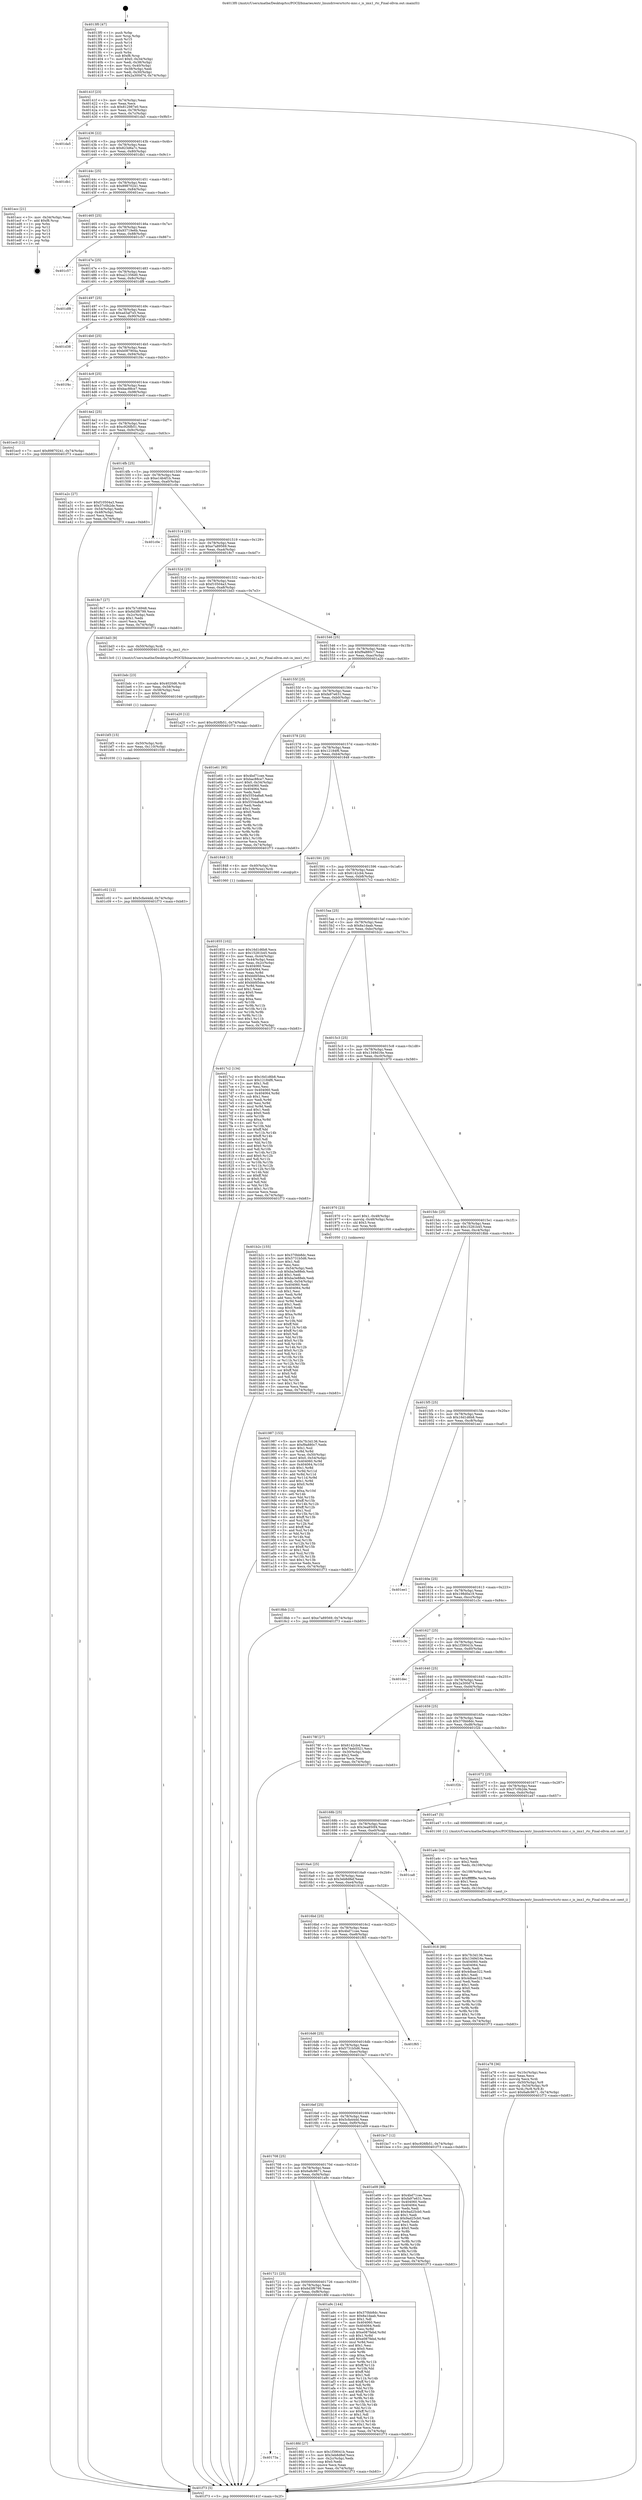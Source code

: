 digraph "0x4013f0" {
  label = "0x4013f0 (/mnt/c/Users/mathe/Desktop/tcc/POCII/binaries/extr_linuxdriversrtcrtc-mxc.c_is_imx1_rtc_Final-ollvm.out::main(0))"
  labelloc = "t"
  node[shape=record]

  Entry [label="",width=0.3,height=0.3,shape=circle,fillcolor=black,style=filled]
  "0x40141f" [label="{
     0x40141f [23]\l
     | [instrs]\l
     &nbsp;&nbsp;0x40141f \<+3\>: mov -0x74(%rbp),%eax\l
     &nbsp;&nbsp;0x401422 \<+2\>: mov %eax,%ecx\l
     &nbsp;&nbsp;0x401424 \<+6\>: sub $0x812987e0,%ecx\l
     &nbsp;&nbsp;0x40142a \<+3\>: mov %eax,-0x78(%rbp)\l
     &nbsp;&nbsp;0x40142d \<+3\>: mov %ecx,-0x7c(%rbp)\l
     &nbsp;&nbsp;0x401430 \<+6\>: je 0000000000401da5 \<main+0x9b5\>\l
  }"]
  "0x401da5" [label="{
     0x401da5\l
  }", style=dashed]
  "0x401436" [label="{
     0x401436 [22]\l
     | [instrs]\l
     &nbsp;&nbsp;0x401436 \<+5\>: jmp 000000000040143b \<main+0x4b\>\l
     &nbsp;&nbsp;0x40143b \<+3\>: mov -0x78(%rbp),%eax\l
     &nbsp;&nbsp;0x40143e \<+5\>: sub $0x823d6a7c,%eax\l
     &nbsp;&nbsp;0x401443 \<+3\>: mov %eax,-0x80(%rbp)\l
     &nbsp;&nbsp;0x401446 \<+6\>: je 0000000000401db1 \<main+0x9c1\>\l
  }"]
  Exit [label="",width=0.3,height=0.3,shape=circle,fillcolor=black,style=filled,peripheries=2]
  "0x401db1" [label="{
     0x401db1\l
  }", style=dashed]
  "0x40144c" [label="{
     0x40144c [25]\l
     | [instrs]\l
     &nbsp;&nbsp;0x40144c \<+5\>: jmp 0000000000401451 \<main+0x61\>\l
     &nbsp;&nbsp;0x401451 \<+3\>: mov -0x78(%rbp),%eax\l
     &nbsp;&nbsp;0x401454 \<+5\>: sub $0x89870241,%eax\l
     &nbsp;&nbsp;0x401459 \<+6\>: mov %eax,-0x84(%rbp)\l
     &nbsp;&nbsp;0x40145f \<+6\>: je 0000000000401ecc \<main+0xadc\>\l
  }"]
  "0x401c02" [label="{
     0x401c02 [12]\l
     | [instrs]\l
     &nbsp;&nbsp;0x401c02 \<+7\>: movl $0x5cfa44dd,-0x74(%rbp)\l
     &nbsp;&nbsp;0x401c09 \<+5\>: jmp 0000000000401f73 \<main+0xb83\>\l
  }"]
  "0x401ecc" [label="{
     0x401ecc [21]\l
     | [instrs]\l
     &nbsp;&nbsp;0x401ecc \<+3\>: mov -0x34(%rbp),%eax\l
     &nbsp;&nbsp;0x401ecf \<+7\>: add $0xf8,%rsp\l
     &nbsp;&nbsp;0x401ed6 \<+1\>: pop %rbx\l
     &nbsp;&nbsp;0x401ed7 \<+2\>: pop %r12\l
     &nbsp;&nbsp;0x401ed9 \<+2\>: pop %r13\l
     &nbsp;&nbsp;0x401edb \<+2\>: pop %r14\l
     &nbsp;&nbsp;0x401edd \<+2\>: pop %r15\l
     &nbsp;&nbsp;0x401edf \<+1\>: pop %rbp\l
     &nbsp;&nbsp;0x401ee0 \<+1\>: ret\l
  }"]
  "0x401465" [label="{
     0x401465 [25]\l
     | [instrs]\l
     &nbsp;&nbsp;0x401465 \<+5\>: jmp 000000000040146a \<main+0x7a\>\l
     &nbsp;&nbsp;0x40146a \<+3\>: mov -0x78(%rbp),%eax\l
     &nbsp;&nbsp;0x40146d \<+5\>: sub $0x93719e6b,%eax\l
     &nbsp;&nbsp;0x401472 \<+6\>: mov %eax,-0x88(%rbp)\l
     &nbsp;&nbsp;0x401478 \<+6\>: je 0000000000401c57 \<main+0x867\>\l
  }"]
  "0x401bf3" [label="{
     0x401bf3 [15]\l
     | [instrs]\l
     &nbsp;&nbsp;0x401bf3 \<+4\>: mov -0x50(%rbp),%rdi\l
     &nbsp;&nbsp;0x401bf7 \<+6\>: mov %eax,-0x110(%rbp)\l
     &nbsp;&nbsp;0x401bfd \<+5\>: call 0000000000401030 \<free@plt\>\l
     | [calls]\l
     &nbsp;&nbsp;0x401030 \{1\} (unknown)\l
  }"]
  "0x401c57" [label="{
     0x401c57\l
  }", style=dashed]
  "0x40147e" [label="{
     0x40147e [25]\l
     | [instrs]\l
     &nbsp;&nbsp;0x40147e \<+5\>: jmp 0000000000401483 \<main+0x93\>\l
     &nbsp;&nbsp;0x401483 \<+3\>: mov -0x78(%rbp),%eax\l
     &nbsp;&nbsp;0x401486 \<+5\>: sub $0xa21356d0,%eax\l
     &nbsp;&nbsp;0x40148b \<+6\>: mov %eax,-0x8c(%rbp)\l
     &nbsp;&nbsp;0x401491 \<+6\>: je 0000000000401df8 \<main+0xa08\>\l
  }"]
  "0x401bdc" [label="{
     0x401bdc [23]\l
     | [instrs]\l
     &nbsp;&nbsp;0x401bdc \<+10\>: movabs $0x4020d6,%rdi\l
     &nbsp;&nbsp;0x401be6 \<+3\>: mov %eax,-0x58(%rbp)\l
     &nbsp;&nbsp;0x401be9 \<+3\>: mov -0x58(%rbp),%esi\l
     &nbsp;&nbsp;0x401bec \<+2\>: mov $0x0,%al\l
     &nbsp;&nbsp;0x401bee \<+5\>: call 0000000000401040 \<printf@plt\>\l
     | [calls]\l
     &nbsp;&nbsp;0x401040 \{1\} (unknown)\l
  }"]
  "0x401df8" [label="{
     0x401df8\l
  }", style=dashed]
  "0x401497" [label="{
     0x401497 [25]\l
     | [instrs]\l
     &nbsp;&nbsp;0x401497 \<+5\>: jmp 000000000040149c \<main+0xac\>\l
     &nbsp;&nbsp;0x40149c \<+3\>: mov -0x78(%rbp),%eax\l
     &nbsp;&nbsp;0x40149f \<+5\>: sub $0xad3af7e5,%eax\l
     &nbsp;&nbsp;0x4014a4 \<+6\>: mov %eax,-0x90(%rbp)\l
     &nbsp;&nbsp;0x4014aa \<+6\>: je 0000000000401d38 \<main+0x948\>\l
  }"]
  "0x401a78" [label="{
     0x401a78 [36]\l
     | [instrs]\l
     &nbsp;&nbsp;0x401a78 \<+6\>: mov -0x10c(%rbp),%ecx\l
     &nbsp;&nbsp;0x401a7e \<+3\>: imul %eax,%ecx\l
     &nbsp;&nbsp;0x401a81 \<+3\>: movslq %ecx,%rdi\l
     &nbsp;&nbsp;0x401a84 \<+4\>: mov -0x50(%rbp),%r8\l
     &nbsp;&nbsp;0x401a88 \<+4\>: movslq -0x54(%rbp),%r9\l
     &nbsp;&nbsp;0x401a8c \<+4\>: mov %rdi,(%r8,%r9,8)\l
     &nbsp;&nbsp;0x401a90 \<+7\>: movl $0x6a8c9671,-0x74(%rbp)\l
     &nbsp;&nbsp;0x401a97 \<+5\>: jmp 0000000000401f73 \<main+0xb83\>\l
  }"]
  "0x401d38" [label="{
     0x401d38\l
  }", style=dashed]
  "0x4014b0" [label="{
     0x4014b0 [25]\l
     | [instrs]\l
     &nbsp;&nbsp;0x4014b0 \<+5\>: jmp 00000000004014b5 \<main+0xc5\>\l
     &nbsp;&nbsp;0x4014b5 \<+3\>: mov -0x78(%rbp),%eax\l
     &nbsp;&nbsp;0x4014b8 \<+5\>: sub $0xb087904a,%eax\l
     &nbsp;&nbsp;0x4014bd \<+6\>: mov %eax,-0x94(%rbp)\l
     &nbsp;&nbsp;0x4014c3 \<+6\>: je 0000000000401f4c \<main+0xb5c\>\l
  }"]
  "0x401a4c" [label="{
     0x401a4c [44]\l
     | [instrs]\l
     &nbsp;&nbsp;0x401a4c \<+2\>: xor %ecx,%ecx\l
     &nbsp;&nbsp;0x401a4e \<+5\>: mov $0x2,%edx\l
     &nbsp;&nbsp;0x401a53 \<+6\>: mov %edx,-0x108(%rbp)\l
     &nbsp;&nbsp;0x401a59 \<+1\>: cltd\l
     &nbsp;&nbsp;0x401a5a \<+6\>: mov -0x108(%rbp),%esi\l
     &nbsp;&nbsp;0x401a60 \<+2\>: idiv %esi\l
     &nbsp;&nbsp;0x401a62 \<+6\>: imul $0xfffffffe,%edx,%edx\l
     &nbsp;&nbsp;0x401a68 \<+3\>: sub $0x1,%ecx\l
     &nbsp;&nbsp;0x401a6b \<+2\>: sub %ecx,%edx\l
     &nbsp;&nbsp;0x401a6d \<+6\>: mov %edx,-0x10c(%rbp)\l
     &nbsp;&nbsp;0x401a73 \<+5\>: call 0000000000401160 \<next_i\>\l
     | [calls]\l
     &nbsp;&nbsp;0x401160 \{1\} (/mnt/c/Users/mathe/Desktop/tcc/POCII/binaries/extr_linuxdriversrtcrtc-mxc.c_is_imx1_rtc_Final-ollvm.out::next_i)\l
  }"]
  "0x401f4c" [label="{
     0x401f4c\l
  }", style=dashed]
  "0x4014c9" [label="{
     0x4014c9 [25]\l
     | [instrs]\l
     &nbsp;&nbsp;0x4014c9 \<+5\>: jmp 00000000004014ce \<main+0xde\>\l
     &nbsp;&nbsp;0x4014ce \<+3\>: mov -0x78(%rbp),%eax\l
     &nbsp;&nbsp;0x4014d1 \<+5\>: sub $0xbac88ce7,%eax\l
     &nbsp;&nbsp;0x4014d6 \<+6\>: mov %eax,-0x98(%rbp)\l
     &nbsp;&nbsp;0x4014dc \<+6\>: je 0000000000401ec0 \<main+0xad0\>\l
  }"]
  "0x401987" [label="{
     0x401987 [153]\l
     | [instrs]\l
     &nbsp;&nbsp;0x401987 \<+5\>: mov $0x7fc3d136,%ecx\l
     &nbsp;&nbsp;0x40198c \<+5\>: mov $0xf9a880c7,%edx\l
     &nbsp;&nbsp;0x401991 \<+3\>: mov $0x1,%sil\l
     &nbsp;&nbsp;0x401994 \<+3\>: xor %r8d,%r8d\l
     &nbsp;&nbsp;0x401997 \<+4\>: mov %rax,-0x50(%rbp)\l
     &nbsp;&nbsp;0x40199b \<+7\>: movl $0x0,-0x54(%rbp)\l
     &nbsp;&nbsp;0x4019a2 \<+8\>: mov 0x404060,%r9d\l
     &nbsp;&nbsp;0x4019aa \<+8\>: mov 0x404064,%r10d\l
     &nbsp;&nbsp;0x4019b2 \<+4\>: sub $0x1,%r8d\l
     &nbsp;&nbsp;0x4019b6 \<+3\>: mov %r9d,%r11d\l
     &nbsp;&nbsp;0x4019b9 \<+3\>: add %r8d,%r11d\l
     &nbsp;&nbsp;0x4019bc \<+4\>: imul %r11d,%r9d\l
     &nbsp;&nbsp;0x4019c0 \<+4\>: and $0x1,%r9d\l
     &nbsp;&nbsp;0x4019c4 \<+4\>: cmp $0x0,%r9d\l
     &nbsp;&nbsp;0x4019c8 \<+3\>: sete %bl\l
     &nbsp;&nbsp;0x4019cb \<+4\>: cmp $0xa,%r10d\l
     &nbsp;&nbsp;0x4019cf \<+4\>: setl %r14b\l
     &nbsp;&nbsp;0x4019d3 \<+3\>: mov %bl,%r15b\l
     &nbsp;&nbsp;0x4019d6 \<+4\>: xor $0xff,%r15b\l
     &nbsp;&nbsp;0x4019da \<+3\>: mov %r14b,%r12b\l
     &nbsp;&nbsp;0x4019dd \<+4\>: xor $0xff,%r12b\l
     &nbsp;&nbsp;0x4019e1 \<+4\>: xor $0x1,%sil\l
     &nbsp;&nbsp;0x4019e5 \<+3\>: mov %r15b,%r13b\l
     &nbsp;&nbsp;0x4019e8 \<+4\>: and $0xff,%r13b\l
     &nbsp;&nbsp;0x4019ec \<+3\>: and %sil,%bl\l
     &nbsp;&nbsp;0x4019ef \<+3\>: mov %r12b,%al\l
     &nbsp;&nbsp;0x4019f2 \<+2\>: and $0xff,%al\l
     &nbsp;&nbsp;0x4019f4 \<+3\>: and %sil,%r14b\l
     &nbsp;&nbsp;0x4019f7 \<+3\>: or %bl,%r13b\l
     &nbsp;&nbsp;0x4019fa \<+3\>: or %r14b,%al\l
     &nbsp;&nbsp;0x4019fd \<+3\>: xor %al,%r13b\l
     &nbsp;&nbsp;0x401a00 \<+3\>: or %r12b,%r15b\l
     &nbsp;&nbsp;0x401a03 \<+4\>: xor $0xff,%r15b\l
     &nbsp;&nbsp;0x401a07 \<+4\>: or $0x1,%sil\l
     &nbsp;&nbsp;0x401a0b \<+3\>: and %sil,%r15b\l
     &nbsp;&nbsp;0x401a0e \<+3\>: or %r15b,%r13b\l
     &nbsp;&nbsp;0x401a11 \<+4\>: test $0x1,%r13b\l
     &nbsp;&nbsp;0x401a15 \<+3\>: cmovne %edx,%ecx\l
     &nbsp;&nbsp;0x401a18 \<+3\>: mov %ecx,-0x74(%rbp)\l
     &nbsp;&nbsp;0x401a1b \<+5\>: jmp 0000000000401f73 \<main+0xb83\>\l
  }"]
  "0x401ec0" [label="{
     0x401ec0 [12]\l
     | [instrs]\l
     &nbsp;&nbsp;0x401ec0 \<+7\>: movl $0x89870241,-0x74(%rbp)\l
     &nbsp;&nbsp;0x401ec7 \<+5\>: jmp 0000000000401f73 \<main+0xb83\>\l
  }"]
  "0x4014e2" [label="{
     0x4014e2 [25]\l
     | [instrs]\l
     &nbsp;&nbsp;0x4014e2 \<+5\>: jmp 00000000004014e7 \<main+0xf7\>\l
     &nbsp;&nbsp;0x4014e7 \<+3\>: mov -0x78(%rbp),%eax\l
     &nbsp;&nbsp;0x4014ea \<+5\>: sub $0xc926fb51,%eax\l
     &nbsp;&nbsp;0x4014ef \<+6\>: mov %eax,-0x9c(%rbp)\l
     &nbsp;&nbsp;0x4014f5 \<+6\>: je 0000000000401a2c \<main+0x63c\>\l
  }"]
  "0x40173a" [label="{
     0x40173a\l
  }", style=dashed]
  "0x401a2c" [label="{
     0x401a2c [27]\l
     | [instrs]\l
     &nbsp;&nbsp;0x401a2c \<+5\>: mov $0xf10504a3,%eax\l
     &nbsp;&nbsp;0x401a31 \<+5\>: mov $0x37c0b2de,%ecx\l
     &nbsp;&nbsp;0x401a36 \<+3\>: mov -0x54(%rbp),%edx\l
     &nbsp;&nbsp;0x401a39 \<+3\>: cmp -0x48(%rbp),%edx\l
     &nbsp;&nbsp;0x401a3c \<+3\>: cmovl %ecx,%eax\l
     &nbsp;&nbsp;0x401a3f \<+3\>: mov %eax,-0x74(%rbp)\l
     &nbsp;&nbsp;0x401a42 \<+5\>: jmp 0000000000401f73 \<main+0xb83\>\l
  }"]
  "0x4014fb" [label="{
     0x4014fb [25]\l
     | [instrs]\l
     &nbsp;&nbsp;0x4014fb \<+5\>: jmp 0000000000401500 \<main+0x110\>\l
     &nbsp;&nbsp;0x401500 \<+3\>: mov -0x78(%rbp),%eax\l
     &nbsp;&nbsp;0x401503 \<+5\>: sub $0xe14b4f1b,%eax\l
     &nbsp;&nbsp;0x401508 \<+6\>: mov %eax,-0xa0(%rbp)\l
     &nbsp;&nbsp;0x40150e \<+6\>: je 0000000000401c0e \<main+0x81e\>\l
  }"]
  "0x4018fd" [label="{
     0x4018fd [27]\l
     | [instrs]\l
     &nbsp;&nbsp;0x4018fd \<+5\>: mov $0x1f39041b,%eax\l
     &nbsp;&nbsp;0x401902 \<+5\>: mov $0x3eb8d8ef,%ecx\l
     &nbsp;&nbsp;0x401907 \<+3\>: mov -0x2c(%rbp),%edx\l
     &nbsp;&nbsp;0x40190a \<+3\>: cmp $0x0,%edx\l
     &nbsp;&nbsp;0x40190d \<+3\>: cmove %ecx,%eax\l
     &nbsp;&nbsp;0x401910 \<+3\>: mov %eax,-0x74(%rbp)\l
     &nbsp;&nbsp;0x401913 \<+5\>: jmp 0000000000401f73 \<main+0xb83\>\l
  }"]
  "0x401c0e" [label="{
     0x401c0e\l
  }", style=dashed]
  "0x401514" [label="{
     0x401514 [25]\l
     | [instrs]\l
     &nbsp;&nbsp;0x401514 \<+5\>: jmp 0000000000401519 \<main+0x129\>\l
     &nbsp;&nbsp;0x401519 \<+3\>: mov -0x78(%rbp),%eax\l
     &nbsp;&nbsp;0x40151c \<+5\>: sub $0xe7a89569,%eax\l
     &nbsp;&nbsp;0x401521 \<+6\>: mov %eax,-0xa4(%rbp)\l
     &nbsp;&nbsp;0x401527 \<+6\>: je 00000000004018c7 \<main+0x4d7\>\l
  }"]
  "0x401721" [label="{
     0x401721 [25]\l
     | [instrs]\l
     &nbsp;&nbsp;0x401721 \<+5\>: jmp 0000000000401726 \<main+0x336\>\l
     &nbsp;&nbsp;0x401726 \<+3\>: mov -0x78(%rbp),%eax\l
     &nbsp;&nbsp;0x401729 \<+5\>: sub $0x6d3f6799,%eax\l
     &nbsp;&nbsp;0x40172e \<+6\>: mov %eax,-0xf8(%rbp)\l
     &nbsp;&nbsp;0x401734 \<+6\>: je 00000000004018fd \<main+0x50d\>\l
  }"]
  "0x4018c7" [label="{
     0x4018c7 [27]\l
     | [instrs]\l
     &nbsp;&nbsp;0x4018c7 \<+5\>: mov $0x7b7c6948,%eax\l
     &nbsp;&nbsp;0x4018cc \<+5\>: mov $0x6d3f6799,%ecx\l
     &nbsp;&nbsp;0x4018d1 \<+3\>: mov -0x2c(%rbp),%edx\l
     &nbsp;&nbsp;0x4018d4 \<+3\>: cmp $0x1,%edx\l
     &nbsp;&nbsp;0x4018d7 \<+3\>: cmovl %ecx,%eax\l
     &nbsp;&nbsp;0x4018da \<+3\>: mov %eax,-0x74(%rbp)\l
     &nbsp;&nbsp;0x4018dd \<+5\>: jmp 0000000000401f73 \<main+0xb83\>\l
  }"]
  "0x40152d" [label="{
     0x40152d [25]\l
     | [instrs]\l
     &nbsp;&nbsp;0x40152d \<+5\>: jmp 0000000000401532 \<main+0x142\>\l
     &nbsp;&nbsp;0x401532 \<+3\>: mov -0x78(%rbp),%eax\l
     &nbsp;&nbsp;0x401535 \<+5\>: sub $0xf10504a3,%eax\l
     &nbsp;&nbsp;0x40153a \<+6\>: mov %eax,-0xa8(%rbp)\l
     &nbsp;&nbsp;0x401540 \<+6\>: je 0000000000401bd3 \<main+0x7e3\>\l
  }"]
  "0x401a9c" [label="{
     0x401a9c [144]\l
     | [instrs]\l
     &nbsp;&nbsp;0x401a9c \<+5\>: mov $0x370bb8dc,%eax\l
     &nbsp;&nbsp;0x401aa1 \<+5\>: mov $0x8a1daab,%ecx\l
     &nbsp;&nbsp;0x401aa6 \<+2\>: mov $0x1,%dl\l
     &nbsp;&nbsp;0x401aa8 \<+7\>: mov 0x404060,%esi\l
     &nbsp;&nbsp;0x401aaf \<+7\>: mov 0x404064,%edi\l
     &nbsp;&nbsp;0x401ab6 \<+3\>: mov %esi,%r8d\l
     &nbsp;&nbsp;0x401ab9 \<+7\>: sub $0xe087febd,%r8d\l
     &nbsp;&nbsp;0x401ac0 \<+4\>: sub $0x1,%r8d\l
     &nbsp;&nbsp;0x401ac4 \<+7\>: add $0xe087febd,%r8d\l
     &nbsp;&nbsp;0x401acb \<+4\>: imul %r8d,%esi\l
     &nbsp;&nbsp;0x401acf \<+3\>: and $0x1,%esi\l
     &nbsp;&nbsp;0x401ad2 \<+3\>: cmp $0x0,%esi\l
     &nbsp;&nbsp;0x401ad5 \<+4\>: sete %r9b\l
     &nbsp;&nbsp;0x401ad9 \<+3\>: cmp $0xa,%edi\l
     &nbsp;&nbsp;0x401adc \<+4\>: setl %r10b\l
     &nbsp;&nbsp;0x401ae0 \<+3\>: mov %r9b,%r11b\l
     &nbsp;&nbsp;0x401ae3 \<+4\>: xor $0xff,%r11b\l
     &nbsp;&nbsp;0x401ae7 \<+3\>: mov %r10b,%bl\l
     &nbsp;&nbsp;0x401aea \<+3\>: xor $0xff,%bl\l
     &nbsp;&nbsp;0x401aed \<+3\>: xor $0x1,%dl\l
     &nbsp;&nbsp;0x401af0 \<+3\>: mov %r11b,%r14b\l
     &nbsp;&nbsp;0x401af3 \<+4\>: and $0xff,%r14b\l
     &nbsp;&nbsp;0x401af7 \<+3\>: and %dl,%r9b\l
     &nbsp;&nbsp;0x401afa \<+3\>: mov %bl,%r15b\l
     &nbsp;&nbsp;0x401afd \<+4\>: and $0xff,%r15b\l
     &nbsp;&nbsp;0x401b01 \<+3\>: and %dl,%r10b\l
     &nbsp;&nbsp;0x401b04 \<+3\>: or %r9b,%r14b\l
     &nbsp;&nbsp;0x401b07 \<+3\>: or %r10b,%r15b\l
     &nbsp;&nbsp;0x401b0a \<+3\>: xor %r15b,%r14b\l
     &nbsp;&nbsp;0x401b0d \<+3\>: or %bl,%r11b\l
     &nbsp;&nbsp;0x401b10 \<+4\>: xor $0xff,%r11b\l
     &nbsp;&nbsp;0x401b14 \<+3\>: or $0x1,%dl\l
     &nbsp;&nbsp;0x401b17 \<+3\>: and %dl,%r11b\l
     &nbsp;&nbsp;0x401b1a \<+3\>: or %r11b,%r14b\l
     &nbsp;&nbsp;0x401b1d \<+4\>: test $0x1,%r14b\l
     &nbsp;&nbsp;0x401b21 \<+3\>: cmovne %ecx,%eax\l
     &nbsp;&nbsp;0x401b24 \<+3\>: mov %eax,-0x74(%rbp)\l
     &nbsp;&nbsp;0x401b27 \<+5\>: jmp 0000000000401f73 \<main+0xb83\>\l
  }"]
  "0x401bd3" [label="{
     0x401bd3 [9]\l
     | [instrs]\l
     &nbsp;&nbsp;0x401bd3 \<+4\>: mov -0x50(%rbp),%rdi\l
     &nbsp;&nbsp;0x401bd7 \<+5\>: call 00000000004013c0 \<is_imx1_rtc\>\l
     | [calls]\l
     &nbsp;&nbsp;0x4013c0 \{1\} (/mnt/c/Users/mathe/Desktop/tcc/POCII/binaries/extr_linuxdriversrtcrtc-mxc.c_is_imx1_rtc_Final-ollvm.out::is_imx1_rtc)\l
  }"]
  "0x401546" [label="{
     0x401546 [25]\l
     | [instrs]\l
     &nbsp;&nbsp;0x401546 \<+5\>: jmp 000000000040154b \<main+0x15b\>\l
     &nbsp;&nbsp;0x40154b \<+3\>: mov -0x78(%rbp),%eax\l
     &nbsp;&nbsp;0x40154e \<+5\>: sub $0xf9a880c7,%eax\l
     &nbsp;&nbsp;0x401553 \<+6\>: mov %eax,-0xac(%rbp)\l
     &nbsp;&nbsp;0x401559 \<+6\>: je 0000000000401a20 \<main+0x630\>\l
  }"]
  "0x401708" [label="{
     0x401708 [25]\l
     | [instrs]\l
     &nbsp;&nbsp;0x401708 \<+5\>: jmp 000000000040170d \<main+0x31d\>\l
     &nbsp;&nbsp;0x40170d \<+3\>: mov -0x78(%rbp),%eax\l
     &nbsp;&nbsp;0x401710 \<+5\>: sub $0x6a8c9671,%eax\l
     &nbsp;&nbsp;0x401715 \<+6\>: mov %eax,-0xf4(%rbp)\l
     &nbsp;&nbsp;0x40171b \<+6\>: je 0000000000401a9c \<main+0x6ac\>\l
  }"]
  "0x401a20" [label="{
     0x401a20 [12]\l
     | [instrs]\l
     &nbsp;&nbsp;0x401a20 \<+7\>: movl $0xc926fb51,-0x74(%rbp)\l
     &nbsp;&nbsp;0x401a27 \<+5\>: jmp 0000000000401f73 \<main+0xb83\>\l
  }"]
  "0x40155f" [label="{
     0x40155f [25]\l
     | [instrs]\l
     &nbsp;&nbsp;0x40155f \<+5\>: jmp 0000000000401564 \<main+0x174\>\l
     &nbsp;&nbsp;0x401564 \<+3\>: mov -0x78(%rbp),%eax\l
     &nbsp;&nbsp;0x401567 \<+5\>: sub $0xfa97e631,%eax\l
     &nbsp;&nbsp;0x40156c \<+6\>: mov %eax,-0xb0(%rbp)\l
     &nbsp;&nbsp;0x401572 \<+6\>: je 0000000000401e61 \<main+0xa71\>\l
  }"]
  "0x401e09" [label="{
     0x401e09 [88]\l
     | [instrs]\l
     &nbsp;&nbsp;0x401e09 \<+5\>: mov $0x4bd71cee,%eax\l
     &nbsp;&nbsp;0x401e0e \<+5\>: mov $0xfa97e631,%ecx\l
     &nbsp;&nbsp;0x401e13 \<+7\>: mov 0x404060,%edx\l
     &nbsp;&nbsp;0x401e1a \<+7\>: mov 0x404064,%esi\l
     &nbsp;&nbsp;0x401e21 \<+2\>: mov %edx,%edi\l
     &nbsp;&nbsp;0x401e23 \<+6\>: add $0x9ad25cb0,%edi\l
     &nbsp;&nbsp;0x401e29 \<+3\>: sub $0x1,%edi\l
     &nbsp;&nbsp;0x401e2c \<+6\>: sub $0x9ad25cb0,%edi\l
     &nbsp;&nbsp;0x401e32 \<+3\>: imul %edi,%edx\l
     &nbsp;&nbsp;0x401e35 \<+3\>: and $0x1,%edx\l
     &nbsp;&nbsp;0x401e38 \<+3\>: cmp $0x0,%edx\l
     &nbsp;&nbsp;0x401e3b \<+4\>: sete %r8b\l
     &nbsp;&nbsp;0x401e3f \<+3\>: cmp $0xa,%esi\l
     &nbsp;&nbsp;0x401e42 \<+4\>: setl %r9b\l
     &nbsp;&nbsp;0x401e46 \<+3\>: mov %r8b,%r10b\l
     &nbsp;&nbsp;0x401e49 \<+3\>: and %r9b,%r10b\l
     &nbsp;&nbsp;0x401e4c \<+3\>: xor %r9b,%r8b\l
     &nbsp;&nbsp;0x401e4f \<+3\>: or %r8b,%r10b\l
     &nbsp;&nbsp;0x401e52 \<+4\>: test $0x1,%r10b\l
     &nbsp;&nbsp;0x401e56 \<+3\>: cmovne %ecx,%eax\l
     &nbsp;&nbsp;0x401e59 \<+3\>: mov %eax,-0x74(%rbp)\l
     &nbsp;&nbsp;0x401e5c \<+5\>: jmp 0000000000401f73 \<main+0xb83\>\l
  }"]
  "0x401e61" [label="{
     0x401e61 [95]\l
     | [instrs]\l
     &nbsp;&nbsp;0x401e61 \<+5\>: mov $0x4bd71cee,%eax\l
     &nbsp;&nbsp;0x401e66 \<+5\>: mov $0xbac88ce7,%ecx\l
     &nbsp;&nbsp;0x401e6b \<+7\>: movl $0x0,-0x34(%rbp)\l
     &nbsp;&nbsp;0x401e72 \<+7\>: mov 0x404060,%edx\l
     &nbsp;&nbsp;0x401e79 \<+7\>: mov 0x404064,%esi\l
     &nbsp;&nbsp;0x401e80 \<+2\>: mov %edx,%edi\l
     &nbsp;&nbsp;0x401e82 \<+6\>: add $0x5554a8a8,%edi\l
     &nbsp;&nbsp;0x401e88 \<+3\>: sub $0x1,%edi\l
     &nbsp;&nbsp;0x401e8b \<+6\>: sub $0x5554a8a8,%edi\l
     &nbsp;&nbsp;0x401e91 \<+3\>: imul %edi,%edx\l
     &nbsp;&nbsp;0x401e94 \<+3\>: and $0x1,%edx\l
     &nbsp;&nbsp;0x401e97 \<+3\>: cmp $0x0,%edx\l
     &nbsp;&nbsp;0x401e9a \<+4\>: sete %r8b\l
     &nbsp;&nbsp;0x401e9e \<+3\>: cmp $0xa,%esi\l
     &nbsp;&nbsp;0x401ea1 \<+4\>: setl %r9b\l
     &nbsp;&nbsp;0x401ea5 \<+3\>: mov %r8b,%r10b\l
     &nbsp;&nbsp;0x401ea8 \<+3\>: and %r9b,%r10b\l
     &nbsp;&nbsp;0x401eab \<+3\>: xor %r9b,%r8b\l
     &nbsp;&nbsp;0x401eae \<+3\>: or %r8b,%r10b\l
     &nbsp;&nbsp;0x401eb1 \<+4\>: test $0x1,%r10b\l
     &nbsp;&nbsp;0x401eb5 \<+3\>: cmovne %ecx,%eax\l
     &nbsp;&nbsp;0x401eb8 \<+3\>: mov %eax,-0x74(%rbp)\l
     &nbsp;&nbsp;0x401ebb \<+5\>: jmp 0000000000401f73 \<main+0xb83\>\l
  }"]
  "0x401578" [label="{
     0x401578 [25]\l
     | [instrs]\l
     &nbsp;&nbsp;0x401578 \<+5\>: jmp 000000000040157d \<main+0x18d\>\l
     &nbsp;&nbsp;0x40157d \<+3\>: mov -0x78(%rbp),%eax\l
     &nbsp;&nbsp;0x401580 \<+5\>: sub $0x12184f6,%eax\l
     &nbsp;&nbsp;0x401585 \<+6\>: mov %eax,-0xb4(%rbp)\l
     &nbsp;&nbsp;0x40158b \<+6\>: je 0000000000401848 \<main+0x458\>\l
  }"]
  "0x4016ef" [label="{
     0x4016ef [25]\l
     | [instrs]\l
     &nbsp;&nbsp;0x4016ef \<+5\>: jmp 00000000004016f4 \<main+0x304\>\l
     &nbsp;&nbsp;0x4016f4 \<+3\>: mov -0x78(%rbp),%eax\l
     &nbsp;&nbsp;0x4016f7 \<+5\>: sub $0x5cfa44dd,%eax\l
     &nbsp;&nbsp;0x4016fc \<+6\>: mov %eax,-0xf0(%rbp)\l
     &nbsp;&nbsp;0x401702 \<+6\>: je 0000000000401e09 \<main+0xa19\>\l
  }"]
  "0x401848" [label="{
     0x401848 [13]\l
     | [instrs]\l
     &nbsp;&nbsp;0x401848 \<+4\>: mov -0x40(%rbp),%rax\l
     &nbsp;&nbsp;0x40184c \<+4\>: mov 0x8(%rax),%rdi\l
     &nbsp;&nbsp;0x401850 \<+5\>: call 0000000000401060 \<atoi@plt\>\l
     | [calls]\l
     &nbsp;&nbsp;0x401060 \{1\} (unknown)\l
  }"]
  "0x401591" [label="{
     0x401591 [25]\l
     | [instrs]\l
     &nbsp;&nbsp;0x401591 \<+5\>: jmp 0000000000401596 \<main+0x1a6\>\l
     &nbsp;&nbsp;0x401596 \<+3\>: mov -0x78(%rbp),%eax\l
     &nbsp;&nbsp;0x401599 \<+5\>: sub $0x6142cb4,%eax\l
     &nbsp;&nbsp;0x40159e \<+6\>: mov %eax,-0xb8(%rbp)\l
     &nbsp;&nbsp;0x4015a4 \<+6\>: je 00000000004017c2 \<main+0x3d2\>\l
  }"]
  "0x401bc7" [label="{
     0x401bc7 [12]\l
     | [instrs]\l
     &nbsp;&nbsp;0x401bc7 \<+7\>: movl $0xc926fb51,-0x74(%rbp)\l
     &nbsp;&nbsp;0x401bce \<+5\>: jmp 0000000000401f73 \<main+0xb83\>\l
  }"]
  "0x4017c2" [label="{
     0x4017c2 [134]\l
     | [instrs]\l
     &nbsp;&nbsp;0x4017c2 \<+5\>: mov $0x16d1d6b8,%eax\l
     &nbsp;&nbsp;0x4017c7 \<+5\>: mov $0x12184f6,%ecx\l
     &nbsp;&nbsp;0x4017cc \<+2\>: mov $0x1,%dl\l
     &nbsp;&nbsp;0x4017ce \<+2\>: xor %esi,%esi\l
     &nbsp;&nbsp;0x4017d0 \<+7\>: mov 0x404060,%edi\l
     &nbsp;&nbsp;0x4017d7 \<+8\>: mov 0x404064,%r8d\l
     &nbsp;&nbsp;0x4017df \<+3\>: sub $0x1,%esi\l
     &nbsp;&nbsp;0x4017e2 \<+3\>: mov %edi,%r9d\l
     &nbsp;&nbsp;0x4017e5 \<+3\>: add %esi,%r9d\l
     &nbsp;&nbsp;0x4017e8 \<+4\>: imul %r9d,%edi\l
     &nbsp;&nbsp;0x4017ec \<+3\>: and $0x1,%edi\l
     &nbsp;&nbsp;0x4017ef \<+3\>: cmp $0x0,%edi\l
     &nbsp;&nbsp;0x4017f2 \<+4\>: sete %r10b\l
     &nbsp;&nbsp;0x4017f6 \<+4\>: cmp $0xa,%r8d\l
     &nbsp;&nbsp;0x4017fa \<+4\>: setl %r11b\l
     &nbsp;&nbsp;0x4017fe \<+3\>: mov %r10b,%bl\l
     &nbsp;&nbsp;0x401801 \<+3\>: xor $0xff,%bl\l
     &nbsp;&nbsp;0x401804 \<+3\>: mov %r11b,%r14b\l
     &nbsp;&nbsp;0x401807 \<+4\>: xor $0xff,%r14b\l
     &nbsp;&nbsp;0x40180b \<+3\>: xor $0x0,%dl\l
     &nbsp;&nbsp;0x40180e \<+3\>: mov %bl,%r15b\l
     &nbsp;&nbsp;0x401811 \<+4\>: and $0x0,%r15b\l
     &nbsp;&nbsp;0x401815 \<+3\>: and %dl,%r10b\l
     &nbsp;&nbsp;0x401818 \<+3\>: mov %r14b,%r12b\l
     &nbsp;&nbsp;0x40181b \<+4\>: and $0x0,%r12b\l
     &nbsp;&nbsp;0x40181f \<+3\>: and %dl,%r11b\l
     &nbsp;&nbsp;0x401822 \<+3\>: or %r10b,%r15b\l
     &nbsp;&nbsp;0x401825 \<+3\>: or %r11b,%r12b\l
     &nbsp;&nbsp;0x401828 \<+3\>: xor %r12b,%r15b\l
     &nbsp;&nbsp;0x40182b \<+3\>: or %r14b,%bl\l
     &nbsp;&nbsp;0x40182e \<+3\>: xor $0xff,%bl\l
     &nbsp;&nbsp;0x401831 \<+3\>: or $0x0,%dl\l
     &nbsp;&nbsp;0x401834 \<+2\>: and %dl,%bl\l
     &nbsp;&nbsp;0x401836 \<+3\>: or %bl,%r15b\l
     &nbsp;&nbsp;0x401839 \<+4\>: test $0x1,%r15b\l
     &nbsp;&nbsp;0x40183d \<+3\>: cmovne %ecx,%eax\l
     &nbsp;&nbsp;0x401840 \<+3\>: mov %eax,-0x74(%rbp)\l
     &nbsp;&nbsp;0x401843 \<+5\>: jmp 0000000000401f73 \<main+0xb83\>\l
  }"]
  "0x4015aa" [label="{
     0x4015aa [25]\l
     | [instrs]\l
     &nbsp;&nbsp;0x4015aa \<+5\>: jmp 00000000004015af \<main+0x1bf\>\l
     &nbsp;&nbsp;0x4015af \<+3\>: mov -0x78(%rbp),%eax\l
     &nbsp;&nbsp;0x4015b2 \<+5\>: sub $0x8a1daab,%eax\l
     &nbsp;&nbsp;0x4015b7 \<+6\>: mov %eax,-0xbc(%rbp)\l
     &nbsp;&nbsp;0x4015bd \<+6\>: je 0000000000401b2c \<main+0x73c\>\l
  }"]
  "0x4016d6" [label="{
     0x4016d6 [25]\l
     | [instrs]\l
     &nbsp;&nbsp;0x4016d6 \<+5\>: jmp 00000000004016db \<main+0x2eb\>\l
     &nbsp;&nbsp;0x4016db \<+3\>: mov -0x78(%rbp),%eax\l
     &nbsp;&nbsp;0x4016de \<+5\>: sub $0x5731b5d6,%eax\l
     &nbsp;&nbsp;0x4016e3 \<+6\>: mov %eax,-0xec(%rbp)\l
     &nbsp;&nbsp;0x4016e9 \<+6\>: je 0000000000401bc7 \<main+0x7d7\>\l
  }"]
  "0x401b2c" [label="{
     0x401b2c [155]\l
     | [instrs]\l
     &nbsp;&nbsp;0x401b2c \<+5\>: mov $0x370bb8dc,%eax\l
     &nbsp;&nbsp;0x401b31 \<+5\>: mov $0x5731b5d6,%ecx\l
     &nbsp;&nbsp;0x401b36 \<+2\>: mov $0x1,%dl\l
     &nbsp;&nbsp;0x401b38 \<+2\>: xor %esi,%esi\l
     &nbsp;&nbsp;0x401b3a \<+3\>: mov -0x54(%rbp),%edi\l
     &nbsp;&nbsp;0x401b3d \<+6\>: sub $0xba3e88eb,%edi\l
     &nbsp;&nbsp;0x401b43 \<+3\>: add $0x1,%edi\l
     &nbsp;&nbsp;0x401b46 \<+6\>: add $0xba3e88eb,%edi\l
     &nbsp;&nbsp;0x401b4c \<+3\>: mov %edi,-0x54(%rbp)\l
     &nbsp;&nbsp;0x401b4f \<+7\>: mov 0x404060,%edi\l
     &nbsp;&nbsp;0x401b56 \<+8\>: mov 0x404064,%r8d\l
     &nbsp;&nbsp;0x401b5e \<+3\>: sub $0x1,%esi\l
     &nbsp;&nbsp;0x401b61 \<+3\>: mov %edi,%r9d\l
     &nbsp;&nbsp;0x401b64 \<+3\>: add %esi,%r9d\l
     &nbsp;&nbsp;0x401b67 \<+4\>: imul %r9d,%edi\l
     &nbsp;&nbsp;0x401b6b \<+3\>: and $0x1,%edi\l
     &nbsp;&nbsp;0x401b6e \<+3\>: cmp $0x0,%edi\l
     &nbsp;&nbsp;0x401b71 \<+4\>: sete %r10b\l
     &nbsp;&nbsp;0x401b75 \<+4\>: cmp $0xa,%r8d\l
     &nbsp;&nbsp;0x401b79 \<+4\>: setl %r11b\l
     &nbsp;&nbsp;0x401b7d \<+3\>: mov %r10b,%bl\l
     &nbsp;&nbsp;0x401b80 \<+3\>: xor $0xff,%bl\l
     &nbsp;&nbsp;0x401b83 \<+3\>: mov %r11b,%r14b\l
     &nbsp;&nbsp;0x401b86 \<+4\>: xor $0xff,%r14b\l
     &nbsp;&nbsp;0x401b8a \<+3\>: xor $0x0,%dl\l
     &nbsp;&nbsp;0x401b8d \<+3\>: mov %bl,%r15b\l
     &nbsp;&nbsp;0x401b90 \<+4\>: and $0x0,%r15b\l
     &nbsp;&nbsp;0x401b94 \<+3\>: and %dl,%r10b\l
     &nbsp;&nbsp;0x401b97 \<+3\>: mov %r14b,%r12b\l
     &nbsp;&nbsp;0x401b9a \<+4\>: and $0x0,%r12b\l
     &nbsp;&nbsp;0x401b9e \<+3\>: and %dl,%r11b\l
     &nbsp;&nbsp;0x401ba1 \<+3\>: or %r10b,%r15b\l
     &nbsp;&nbsp;0x401ba4 \<+3\>: or %r11b,%r12b\l
     &nbsp;&nbsp;0x401ba7 \<+3\>: xor %r12b,%r15b\l
     &nbsp;&nbsp;0x401baa \<+3\>: or %r14b,%bl\l
     &nbsp;&nbsp;0x401bad \<+3\>: xor $0xff,%bl\l
     &nbsp;&nbsp;0x401bb0 \<+3\>: or $0x0,%dl\l
     &nbsp;&nbsp;0x401bb3 \<+2\>: and %dl,%bl\l
     &nbsp;&nbsp;0x401bb5 \<+3\>: or %bl,%r15b\l
     &nbsp;&nbsp;0x401bb8 \<+4\>: test $0x1,%r15b\l
     &nbsp;&nbsp;0x401bbc \<+3\>: cmovne %ecx,%eax\l
     &nbsp;&nbsp;0x401bbf \<+3\>: mov %eax,-0x74(%rbp)\l
     &nbsp;&nbsp;0x401bc2 \<+5\>: jmp 0000000000401f73 \<main+0xb83\>\l
  }"]
  "0x4015c3" [label="{
     0x4015c3 [25]\l
     | [instrs]\l
     &nbsp;&nbsp;0x4015c3 \<+5\>: jmp 00000000004015c8 \<main+0x1d8\>\l
     &nbsp;&nbsp;0x4015c8 \<+3\>: mov -0x78(%rbp),%eax\l
     &nbsp;&nbsp;0x4015cb \<+5\>: sub $0x1349d16e,%eax\l
     &nbsp;&nbsp;0x4015d0 \<+6\>: mov %eax,-0xc0(%rbp)\l
     &nbsp;&nbsp;0x4015d6 \<+6\>: je 0000000000401970 \<main+0x580\>\l
  }"]
  "0x401f65" [label="{
     0x401f65\l
  }", style=dashed]
  "0x401970" [label="{
     0x401970 [23]\l
     | [instrs]\l
     &nbsp;&nbsp;0x401970 \<+7\>: movl $0x1,-0x48(%rbp)\l
     &nbsp;&nbsp;0x401977 \<+4\>: movslq -0x48(%rbp),%rax\l
     &nbsp;&nbsp;0x40197b \<+4\>: shl $0x3,%rax\l
     &nbsp;&nbsp;0x40197f \<+3\>: mov %rax,%rdi\l
     &nbsp;&nbsp;0x401982 \<+5\>: call 0000000000401050 \<malloc@plt\>\l
     | [calls]\l
     &nbsp;&nbsp;0x401050 \{1\} (unknown)\l
  }"]
  "0x4015dc" [label="{
     0x4015dc [25]\l
     | [instrs]\l
     &nbsp;&nbsp;0x4015dc \<+5\>: jmp 00000000004015e1 \<main+0x1f1\>\l
     &nbsp;&nbsp;0x4015e1 \<+3\>: mov -0x78(%rbp),%eax\l
     &nbsp;&nbsp;0x4015e4 \<+5\>: sub $0x15281b45,%eax\l
     &nbsp;&nbsp;0x4015e9 \<+6\>: mov %eax,-0xc4(%rbp)\l
     &nbsp;&nbsp;0x4015ef \<+6\>: je 00000000004018bb \<main+0x4cb\>\l
  }"]
  "0x4016bd" [label="{
     0x4016bd [25]\l
     | [instrs]\l
     &nbsp;&nbsp;0x4016bd \<+5\>: jmp 00000000004016c2 \<main+0x2d2\>\l
     &nbsp;&nbsp;0x4016c2 \<+3\>: mov -0x78(%rbp),%eax\l
     &nbsp;&nbsp;0x4016c5 \<+5\>: sub $0x4bd71cee,%eax\l
     &nbsp;&nbsp;0x4016ca \<+6\>: mov %eax,-0xe8(%rbp)\l
     &nbsp;&nbsp;0x4016d0 \<+6\>: je 0000000000401f65 \<main+0xb75\>\l
  }"]
  "0x4018bb" [label="{
     0x4018bb [12]\l
     | [instrs]\l
     &nbsp;&nbsp;0x4018bb \<+7\>: movl $0xe7a89569,-0x74(%rbp)\l
     &nbsp;&nbsp;0x4018c2 \<+5\>: jmp 0000000000401f73 \<main+0xb83\>\l
  }"]
  "0x4015f5" [label="{
     0x4015f5 [25]\l
     | [instrs]\l
     &nbsp;&nbsp;0x4015f5 \<+5\>: jmp 00000000004015fa \<main+0x20a\>\l
     &nbsp;&nbsp;0x4015fa \<+3\>: mov -0x78(%rbp),%eax\l
     &nbsp;&nbsp;0x4015fd \<+5\>: sub $0x16d1d6b8,%eax\l
     &nbsp;&nbsp;0x401602 \<+6\>: mov %eax,-0xc8(%rbp)\l
     &nbsp;&nbsp;0x401608 \<+6\>: je 0000000000401ee1 \<main+0xaf1\>\l
  }"]
  "0x401918" [label="{
     0x401918 [88]\l
     | [instrs]\l
     &nbsp;&nbsp;0x401918 \<+5\>: mov $0x7fc3d136,%eax\l
     &nbsp;&nbsp;0x40191d \<+5\>: mov $0x1349d16e,%ecx\l
     &nbsp;&nbsp;0x401922 \<+7\>: mov 0x404060,%edx\l
     &nbsp;&nbsp;0x401929 \<+7\>: mov 0x404064,%esi\l
     &nbsp;&nbsp;0x401930 \<+2\>: mov %edx,%edi\l
     &nbsp;&nbsp;0x401932 \<+6\>: add $0x4dbae322,%edi\l
     &nbsp;&nbsp;0x401938 \<+3\>: sub $0x1,%edi\l
     &nbsp;&nbsp;0x40193b \<+6\>: sub $0x4dbae322,%edi\l
     &nbsp;&nbsp;0x401941 \<+3\>: imul %edi,%edx\l
     &nbsp;&nbsp;0x401944 \<+3\>: and $0x1,%edx\l
     &nbsp;&nbsp;0x401947 \<+3\>: cmp $0x0,%edx\l
     &nbsp;&nbsp;0x40194a \<+4\>: sete %r8b\l
     &nbsp;&nbsp;0x40194e \<+3\>: cmp $0xa,%esi\l
     &nbsp;&nbsp;0x401951 \<+4\>: setl %r9b\l
     &nbsp;&nbsp;0x401955 \<+3\>: mov %r8b,%r10b\l
     &nbsp;&nbsp;0x401958 \<+3\>: and %r9b,%r10b\l
     &nbsp;&nbsp;0x40195b \<+3\>: xor %r9b,%r8b\l
     &nbsp;&nbsp;0x40195e \<+3\>: or %r8b,%r10b\l
     &nbsp;&nbsp;0x401961 \<+4\>: test $0x1,%r10b\l
     &nbsp;&nbsp;0x401965 \<+3\>: cmovne %ecx,%eax\l
     &nbsp;&nbsp;0x401968 \<+3\>: mov %eax,-0x74(%rbp)\l
     &nbsp;&nbsp;0x40196b \<+5\>: jmp 0000000000401f73 \<main+0xb83\>\l
  }"]
  "0x401ee1" [label="{
     0x401ee1\l
  }", style=dashed]
  "0x40160e" [label="{
     0x40160e [25]\l
     | [instrs]\l
     &nbsp;&nbsp;0x40160e \<+5\>: jmp 0000000000401613 \<main+0x223\>\l
     &nbsp;&nbsp;0x401613 \<+3\>: mov -0x78(%rbp),%eax\l
     &nbsp;&nbsp;0x401616 \<+5\>: sub $0x198d0a19,%eax\l
     &nbsp;&nbsp;0x40161b \<+6\>: mov %eax,-0xcc(%rbp)\l
     &nbsp;&nbsp;0x401621 \<+6\>: je 0000000000401c3c \<main+0x84c\>\l
  }"]
  "0x4016a4" [label="{
     0x4016a4 [25]\l
     | [instrs]\l
     &nbsp;&nbsp;0x4016a4 \<+5\>: jmp 00000000004016a9 \<main+0x2b9\>\l
     &nbsp;&nbsp;0x4016a9 \<+3\>: mov -0x78(%rbp),%eax\l
     &nbsp;&nbsp;0x4016ac \<+5\>: sub $0x3eb8d8ef,%eax\l
     &nbsp;&nbsp;0x4016b1 \<+6\>: mov %eax,-0xe4(%rbp)\l
     &nbsp;&nbsp;0x4016b7 \<+6\>: je 0000000000401918 \<main+0x528\>\l
  }"]
  "0x401c3c" [label="{
     0x401c3c\l
  }", style=dashed]
  "0x401627" [label="{
     0x401627 [25]\l
     | [instrs]\l
     &nbsp;&nbsp;0x401627 \<+5\>: jmp 000000000040162c \<main+0x23c\>\l
     &nbsp;&nbsp;0x40162c \<+3\>: mov -0x78(%rbp),%eax\l
     &nbsp;&nbsp;0x40162f \<+5\>: sub $0x1f39041b,%eax\l
     &nbsp;&nbsp;0x401634 \<+6\>: mov %eax,-0xd0(%rbp)\l
     &nbsp;&nbsp;0x40163a \<+6\>: je 0000000000401dec \<main+0x9fc\>\l
  }"]
  "0x401ca8" [label="{
     0x401ca8\l
  }", style=dashed]
  "0x401dec" [label="{
     0x401dec\l
  }", style=dashed]
  "0x401640" [label="{
     0x401640 [25]\l
     | [instrs]\l
     &nbsp;&nbsp;0x401640 \<+5\>: jmp 0000000000401645 \<main+0x255\>\l
     &nbsp;&nbsp;0x401645 \<+3\>: mov -0x78(%rbp),%eax\l
     &nbsp;&nbsp;0x401648 \<+5\>: sub $0x2a300d74,%eax\l
     &nbsp;&nbsp;0x40164d \<+6\>: mov %eax,-0xd4(%rbp)\l
     &nbsp;&nbsp;0x401653 \<+6\>: je 000000000040178f \<main+0x39f\>\l
  }"]
  "0x40168b" [label="{
     0x40168b [25]\l
     | [instrs]\l
     &nbsp;&nbsp;0x40168b \<+5\>: jmp 0000000000401690 \<main+0x2a0\>\l
     &nbsp;&nbsp;0x401690 \<+3\>: mov -0x78(%rbp),%eax\l
     &nbsp;&nbsp;0x401693 \<+5\>: sub $0x3ea850f4,%eax\l
     &nbsp;&nbsp;0x401698 \<+6\>: mov %eax,-0xe0(%rbp)\l
     &nbsp;&nbsp;0x40169e \<+6\>: je 0000000000401ca8 \<main+0x8b8\>\l
  }"]
  "0x40178f" [label="{
     0x40178f [27]\l
     | [instrs]\l
     &nbsp;&nbsp;0x40178f \<+5\>: mov $0x6142cb4,%eax\l
     &nbsp;&nbsp;0x401794 \<+5\>: mov $0x74eb5521,%ecx\l
     &nbsp;&nbsp;0x401799 \<+3\>: mov -0x30(%rbp),%edx\l
     &nbsp;&nbsp;0x40179c \<+3\>: cmp $0x2,%edx\l
     &nbsp;&nbsp;0x40179f \<+3\>: cmovne %ecx,%eax\l
     &nbsp;&nbsp;0x4017a2 \<+3\>: mov %eax,-0x74(%rbp)\l
     &nbsp;&nbsp;0x4017a5 \<+5\>: jmp 0000000000401f73 \<main+0xb83\>\l
  }"]
  "0x401659" [label="{
     0x401659 [25]\l
     | [instrs]\l
     &nbsp;&nbsp;0x401659 \<+5\>: jmp 000000000040165e \<main+0x26e\>\l
     &nbsp;&nbsp;0x40165e \<+3\>: mov -0x78(%rbp),%eax\l
     &nbsp;&nbsp;0x401661 \<+5\>: sub $0x370bb8dc,%eax\l
     &nbsp;&nbsp;0x401666 \<+6\>: mov %eax,-0xd8(%rbp)\l
     &nbsp;&nbsp;0x40166c \<+6\>: je 0000000000401f2b \<main+0xb3b\>\l
  }"]
  "0x401f73" [label="{
     0x401f73 [5]\l
     | [instrs]\l
     &nbsp;&nbsp;0x401f73 \<+5\>: jmp 000000000040141f \<main+0x2f\>\l
  }"]
  "0x4013f0" [label="{
     0x4013f0 [47]\l
     | [instrs]\l
     &nbsp;&nbsp;0x4013f0 \<+1\>: push %rbp\l
     &nbsp;&nbsp;0x4013f1 \<+3\>: mov %rsp,%rbp\l
     &nbsp;&nbsp;0x4013f4 \<+2\>: push %r15\l
     &nbsp;&nbsp;0x4013f6 \<+2\>: push %r14\l
     &nbsp;&nbsp;0x4013f8 \<+2\>: push %r13\l
     &nbsp;&nbsp;0x4013fa \<+2\>: push %r12\l
     &nbsp;&nbsp;0x4013fc \<+1\>: push %rbx\l
     &nbsp;&nbsp;0x4013fd \<+7\>: sub $0xf8,%rsp\l
     &nbsp;&nbsp;0x401404 \<+7\>: movl $0x0,-0x34(%rbp)\l
     &nbsp;&nbsp;0x40140b \<+3\>: mov %edi,-0x38(%rbp)\l
     &nbsp;&nbsp;0x40140e \<+4\>: mov %rsi,-0x40(%rbp)\l
     &nbsp;&nbsp;0x401412 \<+3\>: mov -0x38(%rbp),%edi\l
     &nbsp;&nbsp;0x401415 \<+3\>: mov %edi,-0x30(%rbp)\l
     &nbsp;&nbsp;0x401418 \<+7\>: movl $0x2a300d74,-0x74(%rbp)\l
  }"]
  "0x401855" [label="{
     0x401855 [102]\l
     | [instrs]\l
     &nbsp;&nbsp;0x401855 \<+5\>: mov $0x16d1d6b8,%ecx\l
     &nbsp;&nbsp;0x40185a \<+5\>: mov $0x15281b45,%edx\l
     &nbsp;&nbsp;0x40185f \<+3\>: mov %eax,-0x44(%rbp)\l
     &nbsp;&nbsp;0x401862 \<+3\>: mov -0x44(%rbp),%eax\l
     &nbsp;&nbsp;0x401865 \<+3\>: mov %eax,-0x2c(%rbp)\l
     &nbsp;&nbsp;0x401868 \<+7\>: mov 0x404060,%eax\l
     &nbsp;&nbsp;0x40186f \<+7\>: mov 0x404064,%esi\l
     &nbsp;&nbsp;0x401876 \<+3\>: mov %eax,%r8d\l
     &nbsp;&nbsp;0x401879 \<+7\>: sub $0xbbfd5dea,%r8d\l
     &nbsp;&nbsp;0x401880 \<+4\>: sub $0x1,%r8d\l
     &nbsp;&nbsp;0x401884 \<+7\>: add $0xbbfd5dea,%r8d\l
     &nbsp;&nbsp;0x40188b \<+4\>: imul %r8d,%eax\l
     &nbsp;&nbsp;0x40188f \<+3\>: and $0x1,%eax\l
     &nbsp;&nbsp;0x401892 \<+3\>: cmp $0x0,%eax\l
     &nbsp;&nbsp;0x401895 \<+4\>: sete %r9b\l
     &nbsp;&nbsp;0x401899 \<+3\>: cmp $0xa,%esi\l
     &nbsp;&nbsp;0x40189c \<+4\>: setl %r10b\l
     &nbsp;&nbsp;0x4018a0 \<+3\>: mov %r9b,%r11b\l
     &nbsp;&nbsp;0x4018a3 \<+3\>: and %r10b,%r11b\l
     &nbsp;&nbsp;0x4018a6 \<+3\>: xor %r10b,%r9b\l
     &nbsp;&nbsp;0x4018a9 \<+3\>: or %r9b,%r11b\l
     &nbsp;&nbsp;0x4018ac \<+4\>: test $0x1,%r11b\l
     &nbsp;&nbsp;0x4018b0 \<+3\>: cmovne %edx,%ecx\l
     &nbsp;&nbsp;0x4018b3 \<+3\>: mov %ecx,-0x74(%rbp)\l
     &nbsp;&nbsp;0x4018b6 \<+5\>: jmp 0000000000401f73 \<main+0xb83\>\l
  }"]
  "0x401a47" [label="{
     0x401a47 [5]\l
     | [instrs]\l
     &nbsp;&nbsp;0x401a47 \<+5\>: call 0000000000401160 \<next_i\>\l
     | [calls]\l
     &nbsp;&nbsp;0x401160 \{1\} (/mnt/c/Users/mathe/Desktop/tcc/POCII/binaries/extr_linuxdriversrtcrtc-mxc.c_is_imx1_rtc_Final-ollvm.out::next_i)\l
  }"]
  "0x401f2b" [label="{
     0x401f2b\l
  }", style=dashed]
  "0x401672" [label="{
     0x401672 [25]\l
     | [instrs]\l
     &nbsp;&nbsp;0x401672 \<+5\>: jmp 0000000000401677 \<main+0x287\>\l
     &nbsp;&nbsp;0x401677 \<+3\>: mov -0x78(%rbp),%eax\l
     &nbsp;&nbsp;0x40167a \<+5\>: sub $0x37c0b2de,%eax\l
     &nbsp;&nbsp;0x40167f \<+6\>: mov %eax,-0xdc(%rbp)\l
     &nbsp;&nbsp;0x401685 \<+6\>: je 0000000000401a47 \<main+0x657\>\l
  }"]
  Entry -> "0x4013f0" [label=" 1"]
  "0x40141f" -> "0x401da5" [label=" 0"]
  "0x40141f" -> "0x401436" [label=" 20"]
  "0x401ecc" -> Exit [label=" 1"]
  "0x401436" -> "0x401db1" [label=" 0"]
  "0x401436" -> "0x40144c" [label=" 20"]
  "0x401ec0" -> "0x401f73" [label=" 1"]
  "0x40144c" -> "0x401ecc" [label=" 1"]
  "0x40144c" -> "0x401465" [label=" 19"]
  "0x401e61" -> "0x401f73" [label=" 1"]
  "0x401465" -> "0x401c57" [label=" 0"]
  "0x401465" -> "0x40147e" [label=" 19"]
  "0x401e09" -> "0x401f73" [label=" 1"]
  "0x40147e" -> "0x401df8" [label=" 0"]
  "0x40147e" -> "0x401497" [label=" 19"]
  "0x401c02" -> "0x401f73" [label=" 1"]
  "0x401497" -> "0x401d38" [label=" 0"]
  "0x401497" -> "0x4014b0" [label=" 19"]
  "0x401bf3" -> "0x401c02" [label=" 1"]
  "0x4014b0" -> "0x401f4c" [label=" 0"]
  "0x4014b0" -> "0x4014c9" [label=" 19"]
  "0x401bdc" -> "0x401bf3" [label=" 1"]
  "0x4014c9" -> "0x401ec0" [label=" 1"]
  "0x4014c9" -> "0x4014e2" [label=" 18"]
  "0x401bd3" -> "0x401bdc" [label=" 1"]
  "0x4014e2" -> "0x401a2c" [label=" 2"]
  "0x4014e2" -> "0x4014fb" [label=" 16"]
  "0x401bc7" -> "0x401f73" [label=" 1"]
  "0x4014fb" -> "0x401c0e" [label=" 0"]
  "0x4014fb" -> "0x401514" [label=" 16"]
  "0x401b2c" -> "0x401f73" [label=" 1"]
  "0x401514" -> "0x4018c7" [label=" 1"]
  "0x401514" -> "0x40152d" [label=" 15"]
  "0x401a78" -> "0x401f73" [label=" 1"]
  "0x40152d" -> "0x401bd3" [label=" 1"]
  "0x40152d" -> "0x401546" [label=" 14"]
  "0x401a4c" -> "0x401a78" [label=" 1"]
  "0x401546" -> "0x401a20" [label=" 1"]
  "0x401546" -> "0x40155f" [label=" 13"]
  "0x401a2c" -> "0x401f73" [label=" 2"]
  "0x40155f" -> "0x401e61" [label=" 1"]
  "0x40155f" -> "0x401578" [label=" 12"]
  "0x401a20" -> "0x401f73" [label=" 1"]
  "0x401578" -> "0x401848" [label=" 1"]
  "0x401578" -> "0x401591" [label=" 11"]
  "0x401970" -> "0x401987" [label=" 1"]
  "0x401591" -> "0x4017c2" [label=" 1"]
  "0x401591" -> "0x4015aa" [label=" 10"]
  "0x401918" -> "0x401f73" [label=" 1"]
  "0x4015aa" -> "0x401b2c" [label=" 1"]
  "0x4015aa" -> "0x4015c3" [label=" 9"]
  "0x401721" -> "0x40173a" [label=" 0"]
  "0x4015c3" -> "0x401970" [label=" 1"]
  "0x4015c3" -> "0x4015dc" [label=" 8"]
  "0x401721" -> "0x4018fd" [label=" 1"]
  "0x4015dc" -> "0x4018bb" [label=" 1"]
  "0x4015dc" -> "0x4015f5" [label=" 7"]
  "0x401708" -> "0x401721" [label=" 1"]
  "0x4015f5" -> "0x401ee1" [label=" 0"]
  "0x4015f5" -> "0x40160e" [label=" 7"]
  "0x401708" -> "0x401a9c" [label=" 1"]
  "0x40160e" -> "0x401c3c" [label=" 0"]
  "0x40160e" -> "0x401627" [label=" 7"]
  "0x4016ef" -> "0x401708" [label=" 2"]
  "0x401627" -> "0x401dec" [label=" 0"]
  "0x401627" -> "0x401640" [label=" 7"]
  "0x4016ef" -> "0x401e09" [label=" 1"]
  "0x401640" -> "0x40178f" [label=" 1"]
  "0x401640" -> "0x401659" [label=" 6"]
  "0x40178f" -> "0x401f73" [label=" 1"]
  "0x4013f0" -> "0x40141f" [label=" 1"]
  "0x401f73" -> "0x40141f" [label=" 19"]
  "0x4017c2" -> "0x401f73" [label=" 1"]
  "0x401848" -> "0x401855" [label=" 1"]
  "0x401855" -> "0x401f73" [label=" 1"]
  "0x4018bb" -> "0x401f73" [label=" 1"]
  "0x4018c7" -> "0x401f73" [label=" 1"]
  "0x4016d6" -> "0x4016ef" [label=" 3"]
  "0x401659" -> "0x401f2b" [label=" 0"]
  "0x401659" -> "0x401672" [label=" 6"]
  "0x4016d6" -> "0x401bc7" [label=" 1"]
  "0x401672" -> "0x401a47" [label=" 1"]
  "0x401672" -> "0x40168b" [label=" 5"]
  "0x401987" -> "0x401f73" [label=" 1"]
  "0x40168b" -> "0x401ca8" [label=" 0"]
  "0x40168b" -> "0x4016a4" [label=" 5"]
  "0x401a47" -> "0x401a4c" [label=" 1"]
  "0x4016a4" -> "0x401918" [label=" 1"]
  "0x4016a4" -> "0x4016bd" [label=" 4"]
  "0x401a9c" -> "0x401f73" [label=" 1"]
  "0x4016bd" -> "0x401f65" [label=" 0"]
  "0x4016bd" -> "0x4016d6" [label=" 4"]
  "0x4018fd" -> "0x401f73" [label=" 1"]
}
